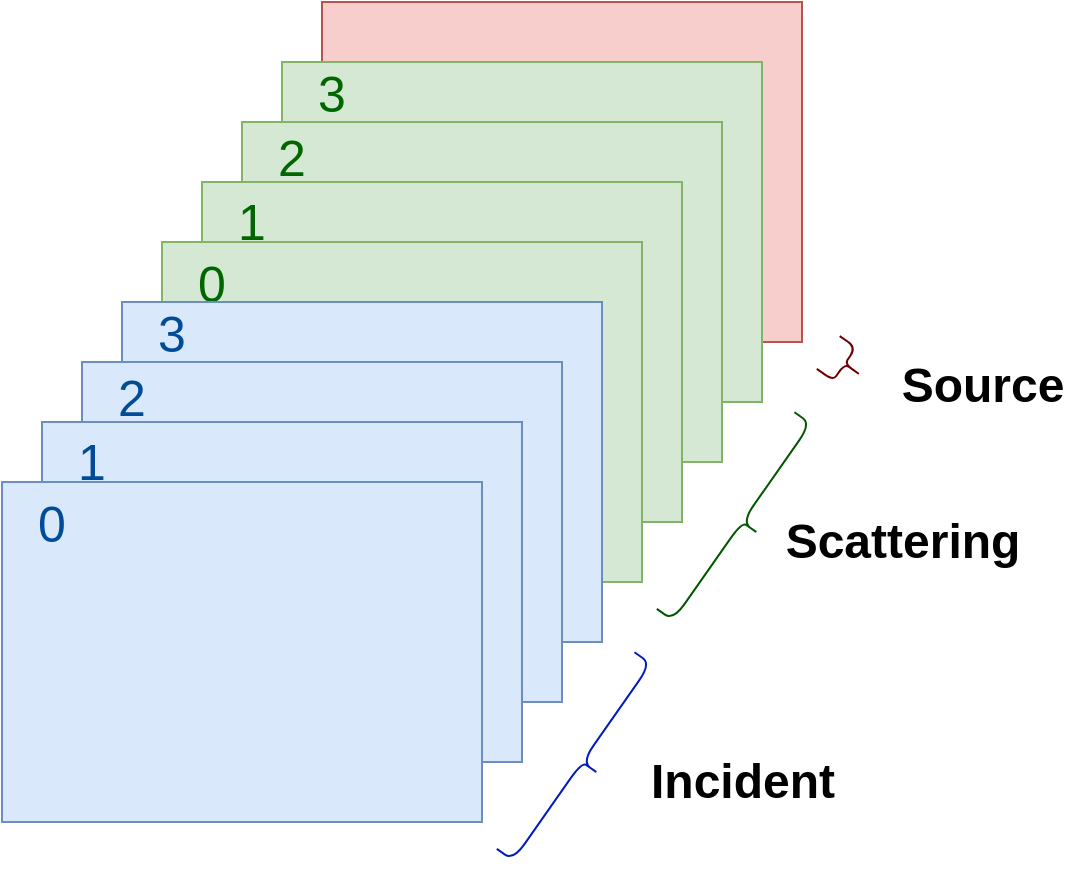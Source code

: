 <mxfile version="15.7.3" type="device"><diagram id="QQ6kCpnTBfxj327rk7SF" name="Page-1"><mxGraphModel dx="2062" dy="1127" grid="1" gridSize="10" guides="1" tooltips="1" connect="1" arrows="1" fold="1" page="1" pageScale="1" pageWidth="1169" pageHeight="827" math="0" shadow="0"><root><mxCell id="0"/><mxCell id="1" parent="0"/><mxCell id="Ws7qKBHru6BqN5H2FlWL-20" value="" style="rounded=0;whiteSpace=wrap;html=1;labelPosition=left;verticalLabelPosition=middle;align=right;verticalAlign=middle;textDirection=ltr;fillColor=#f8cecc;strokeColor=#b85450;" vertex="1" parent="1"><mxGeometry x="220" y="190" width="240" height="170" as="geometry"/></mxCell><mxCell id="Ws7qKBHru6BqN5H2FlWL-12" value="" style="rounded=0;whiteSpace=wrap;html=1;fillColor=#d5e8d4;strokeColor=#82b366;" vertex="1" parent="1"><mxGeometry x="200" y="220" width="240" height="170" as="geometry"/></mxCell><mxCell id="Ws7qKBHru6BqN5H2FlWL-13" value="" style="rounded=0;whiteSpace=wrap;html=1;fillColor=#d5e8d4;strokeColor=#82b366;" vertex="1" parent="1"><mxGeometry x="180" y="250" width="240" height="170" as="geometry"/></mxCell><mxCell id="Ws7qKBHru6BqN5H2FlWL-14" value="" style="rounded=0;whiteSpace=wrap;html=1;fillColor=#d5e8d4;strokeColor=#82b366;" vertex="1" parent="1"><mxGeometry x="160" y="280" width="240" height="170" as="geometry"/></mxCell><mxCell id="Ws7qKBHru6BqN5H2FlWL-15" value="" style="rounded=0;whiteSpace=wrap;html=1;labelPosition=left;verticalLabelPosition=middle;align=right;verticalAlign=middle;textDirection=ltr;fillColor=#d5e8d4;strokeColor=#82b366;" vertex="1" parent="1"><mxGeometry x="140" y="310" width="240" height="170" as="geometry"/></mxCell><mxCell id="Ws7qKBHru6BqN5H2FlWL-16" value="&lt;div&gt;2&lt;/div&gt;" style="text;html=1;strokeColor=none;fillColor=none;align=center;verticalAlign=middle;whiteSpace=wrap;rounded=0;fontSize=25;fontColor=#006600;" vertex="1" parent="1"><mxGeometry x="180" y="252" width="50" height="30" as="geometry"/></mxCell><mxCell id="Ws7qKBHru6BqN5H2FlWL-17" value="3" style="text;html=1;strokeColor=none;fillColor=none;align=center;verticalAlign=middle;whiteSpace=wrap;rounded=0;fontSize=25;fontColor=#006600;" vertex="1" parent="1"><mxGeometry x="200" y="220" width="50" height="30" as="geometry"/></mxCell><mxCell id="Ws7qKBHru6BqN5H2FlWL-18" value="1" style="text;html=1;strokeColor=none;fillColor=none;align=center;verticalAlign=middle;whiteSpace=wrap;rounded=0;fontSize=25;fontColor=#006600;" vertex="1" parent="1"><mxGeometry x="160" y="284" width="50" height="30" as="geometry"/></mxCell><mxCell id="Ws7qKBHru6BqN5H2FlWL-19" value="0" style="text;html=1;strokeColor=none;fillColor=none;align=center;verticalAlign=middle;whiteSpace=wrap;rounded=0;fontSize=25;fontColor=#006600;" vertex="1" parent="1"><mxGeometry x="140" y="315" width="50" height="30" as="geometry"/></mxCell><mxCell id="Ws7qKBHru6BqN5H2FlWL-2" value="" style="rounded=0;whiteSpace=wrap;html=1;fillColor=#dae8fc;strokeColor=#6c8ebf;" vertex="1" parent="1"><mxGeometry x="120" y="340" width="240" height="170" as="geometry"/></mxCell><mxCell id="Ws7qKBHru6BqN5H2FlWL-3" value="" style="rounded=0;whiteSpace=wrap;html=1;fillColor=#dae8fc;strokeColor=#6c8ebf;" vertex="1" parent="1"><mxGeometry x="100" y="370" width="240" height="170" as="geometry"/></mxCell><mxCell id="Ws7qKBHru6BqN5H2FlWL-4" value="" style="rounded=0;whiteSpace=wrap;html=1;fillColor=#dae8fc;strokeColor=#6c8ebf;" vertex="1" parent="1"><mxGeometry x="80" y="400" width="240" height="170" as="geometry"/></mxCell><mxCell id="Ws7qKBHru6BqN5H2FlWL-5" value="" style="rounded=0;whiteSpace=wrap;html=1;labelPosition=left;verticalLabelPosition=middle;align=right;verticalAlign=middle;textDirection=ltr;fillColor=#dae8fc;strokeColor=#6c8ebf;" vertex="1" parent="1"><mxGeometry x="60" y="430" width="240" height="170" as="geometry"/></mxCell><mxCell id="Ws7qKBHru6BqN5H2FlWL-8" value="&lt;div&gt;2&lt;/div&gt;" style="text;html=1;strokeColor=none;fillColor=none;align=center;verticalAlign=middle;whiteSpace=wrap;rounded=0;fontSize=25;fontColor=#004C99;" vertex="1" parent="1"><mxGeometry x="100" y="372" width="50" height="30" as="geometry"/></mxCell><mxCell id="Ws7qKBHru6BqN5H2FlWL-9" value="3" style="text;html=1;strokeColor=none;fillColor=none;align=center;verticalAlign=middle;whiteSpace=wrap;rounded=0;fontSize=25;fontColor=#004C99;" vertex="1" parent="1"><mxGeometry x="120" y="340" width="50" height="30" as="geometry"/></mxCell><mxCell id="Ws7qKBHru6BqN5H2FlWL-10" value="1" style="text;html=1;strokeColor=none;fillColor=none;align=center;verticalAlign=middle;whiteSpace=wrap;rounded=0;fontSize=25;fontColor=#004C99;" vertex="1" parent="1"><mxGeometry x="80" y="404" width="50" height="30" as="geometry"/></mxCell><mxCell id="Ws7qKBHru6BqN5H2FlWL-11" value="0" style="text;html=1;strokeColor=none;fillColor=none;align=center;verticalAlign=middle;whiteSpace=wrap;rounded=0;fontSize=25;fontColor=#004C99;" vertex="1" parent="1"><mxGeometry x="60" y="435" width="50" height="30" as="geometry"/></mxCell><mxCell id="Ws7qKBHru6BqN5H2FlWL-21" value="" style="shape=curlyBracket;whiteSpace=wrap;html=1;rounded=1;flipH=1;fontSize=25;rotation=35;fillColor=#0050ef;fontColor=#ffffff;strokeColor=#001DBC;" vertex="1" parent="1"><mxGeometry x="340" y="510" width="20" height="120" as="geometry"/></mxCell><mxCell id="Ws7qKBHru6BqN5H2FlWL-22" value="" style="shape=curlyBracket;whiteSpace=wrap;html=1;rounded=1;flipH=1;fontSize=25;rotation=35;fillColor=#008a00;fontColor=#ffffff;strokeColor=#005700;" vertex="1" parent="1"><mxGeometry x="420" y="390" width="20" height="120" as="geometry"/></mxCell><mxCell id="Ws7qKBHru6BqN5H2FlWL-23" value="" style="shape=curlyBracket;whiteSpace=wrap;html=1;rounded=1;flipH=1;fontSize=25;rotation=35;fillColor=#a20025;fontColor=#ffffff;strokeColor=#6F0000;" vertex="1" parent="1"><mxGeometry x="471.32" y="360.96" width="20" height="20" as="geometry"/></mxCell><mxCell id="Ws7qKBHru6BqN5H2FlWL-24" value="Incident" style="text;strokeColor=none;fillColor=none;html=1;fontSize=24;fontStyle=1;verticalAlign=middle;align=center;fontColor=#000000;" vertex="1" parent="1"><mxGeometry x="380" y="560" width="100" height="40" as="geometry"/></mxCell><mxCell id="Ws7qKBHru6BqN5H2FlWL-25" value="Scattering" style="text;strokeColor=none;fillColor=none;html=1;fontSize=24;fontStyle=1;verticalAlign=middle;align=center;fontColor=#000000;" vertex="1" parent="1"><mxGeometry x="460" y="440" width="100" height="40" as="geometry"/></mxCell><mxCell id="Ws7qKBHru6BqN5H2FlWL-26" value="Source" style="text;strokeColor=none;fillColor=none;html=1;fontSize=24;fontStyle=1;verticalAlign=middle;align=center;fontColor=#000000;" vertex="1" parent="1"><mxGeometry x="500" y="362" width="100" height="40" as="geometry"/></mxCell></root></mxGraphModel></diagram></mxfile>